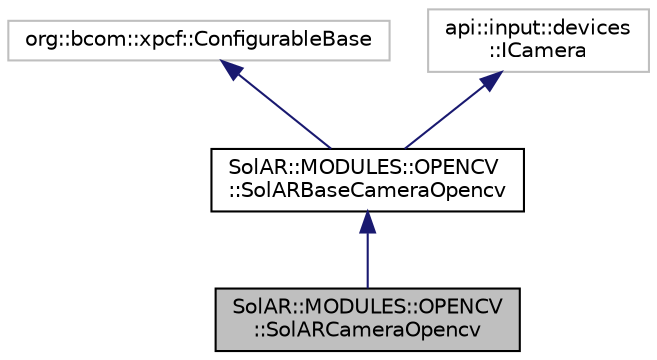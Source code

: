 digraph "SolAR::MODULES::OPENCV::SolARCameraOpencv"
{
 // LATEX_PDF_SIZE
  edge [fontname="Helvetica",fontsize="10",labelfontname="Helvetica",labelfontsize="10"];
  node [fontname="Helvetica",fontsize="10",shape=record];
  Node1 [label="SolAR::MODULES::OPENCV\l::SolARCameraOpencv",height=0.2,width=0.4,color="black", fillcolor="grey75", style="filled", fontcolor="black",tooltip="Grabs current image captured by a RGB camera. UUID: 5b7396f4-a804-4f3c-a0eb-fb1d56042bb4"];
  Node2 -> Node1 [dir="back",color="midnightblue",fontsize="10",style="solid",fontname="Helvetica"];
  Node2 [label="SolAR::MODULES::OPENCV\l::SolARBaseCameraOpencv",height=0.2,width=0.4,color="black", fillcolor="white", style="filled",URL="$class_sol_a_r_1_1_m_o_d_u_l_e_s_1_1_o_p_e_n_c_v_1_1_sol_a_r_base_camera_opencv.html",tooltip="Grabs current image captured by a RGB camera. UUID: 5b7396f4-a804-4f3c-a0eb-fb1d56042bb4"];
  Node3 -> Node2 [dir="back",color="midnightblue",fontsize="10",style="solid",fontname="Helvetica"];
  Node3 [label="org::bcom::xpcf::ConfigurableBase",height=0.2,width=0.4,color="grey75", fillcolor="white", style="filled",tooltip=" "];
  Node4 -> Node2 [dir="back",color="midnightblue",fontsize="10",style="solid",fontname="Helvetica"];
  Node4 [label="api::input::devices\l::ICamera",height=0.2,width=0.4,color="grey75", fillcolor="white", style="filled",tooltip=" "];
}

